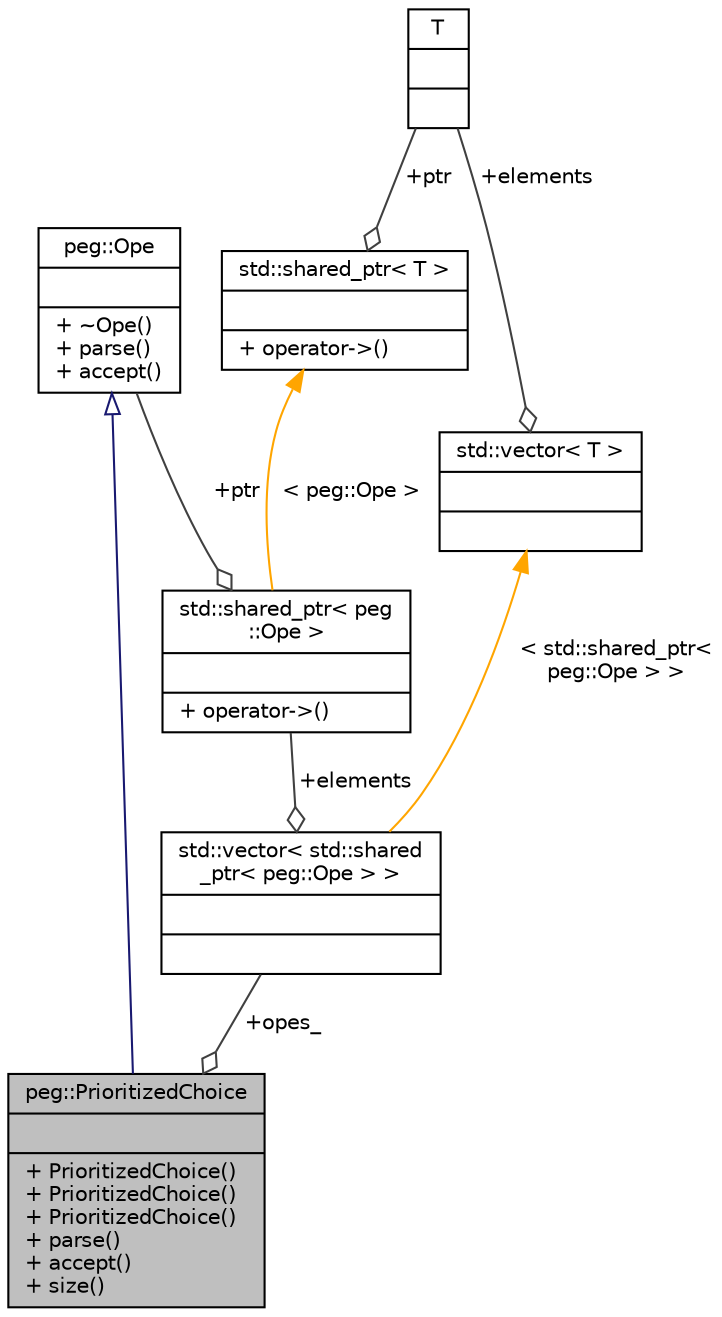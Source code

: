 digraph "peg::PrioritizedChoice"
{
 // LATEX_PDF_SIZE
  edge [fontname="Helvetica",fontsize="10",labelfontname="Helvetica",labelfontsize="10"];
  node [fontname="Helvetica",fontsize="10",shape=record];
  Node1 [label="{peg::PrioritizedChoice\n||+ PrioritizedChoice()\l+ PrioritizedChoice()\l+ PrioritizedChoice()\l+ parse()\l+ accept()\l+ size()\l}",height=0.2,width=0.4,color="black", fillcolor="grey75", style="filled", fontcolor="black",tooltip=" "];
  Node2 -> Node1 [dir="back",color="midnightblue",fontsize="10",style="solid",arrowtail="onormal"];
  Node2 [label="{peg::Ope\n||+ ~Ope()\l+ parse()\l+ accept()\l}",height=0.2,width=0.4,color="black", fillcolor="white", style="filled",URL="$classpeg_1_1Ope.html",tooltip=" "];
  Node3 -> Node1 [color="grey25",fontsize="10",style="solid",label=" +opes_" ,arrowhead="odiamond"];
  Node3 [label="{std::vector\< std::shared\l_ptr\< peg::Ope \> \>\n||}",height=0.2,width=0.4,color="black", fillcolor="white", style="filled",tooltip=" "];
  Node4 -> Node3 [color="grey25",fontsize="10",style="solid",label=" +elements" ,arrowhead="odiamond"];
  Node4 [label="{std::shared_ptr\< peg\l::Ope \>\n||+ operator-\>()\l}",height=0.2,width=0.4,color="black", fillcolor="white", style="filled",tooltip=" "];
  Node2 -> Node4 [color="grey25",fontsize="10",style="solid",label=" +ptr" ,arrowhead="odiamond"];
  Node5 -> Node4 [dir="back",color="orange",fontsize="10",style="solid",label=" \< peg::Ope \>" ];
  Node5 [label="{std::shared_ptr\< T \>\n||+ operator-\>()\l}",height=0.2,width=0.4,color="black", fillcolor="white", style="filled",tooltip=" "];
  Node6 -> Node5 [color="grey25",fontsize="10",style="solid",label=" +ptr" ,arrowhead="odiamond"];
  Node6 [label="{T\n||}",height=0.2,width=0.4,color="black", fillcolor="white", style="filled",tooltip=" "];
  Node7 -> Node3 [dir="back",color="orange",fontsize="10",style="solid",label=" \< std::shared_ptr\<\l peg::Ope \> \>" ];
  Node7 [label="{std::vector\< T \>\n||}",height=0.2,width=0.4,color="black", fillcolor="white", style="filled",tooltip=" "];
  Node6 -> Node7 [color="grey25",fontsize="10",style="solid",label=" +elements" ,arrowhead="odiamond"];
}

